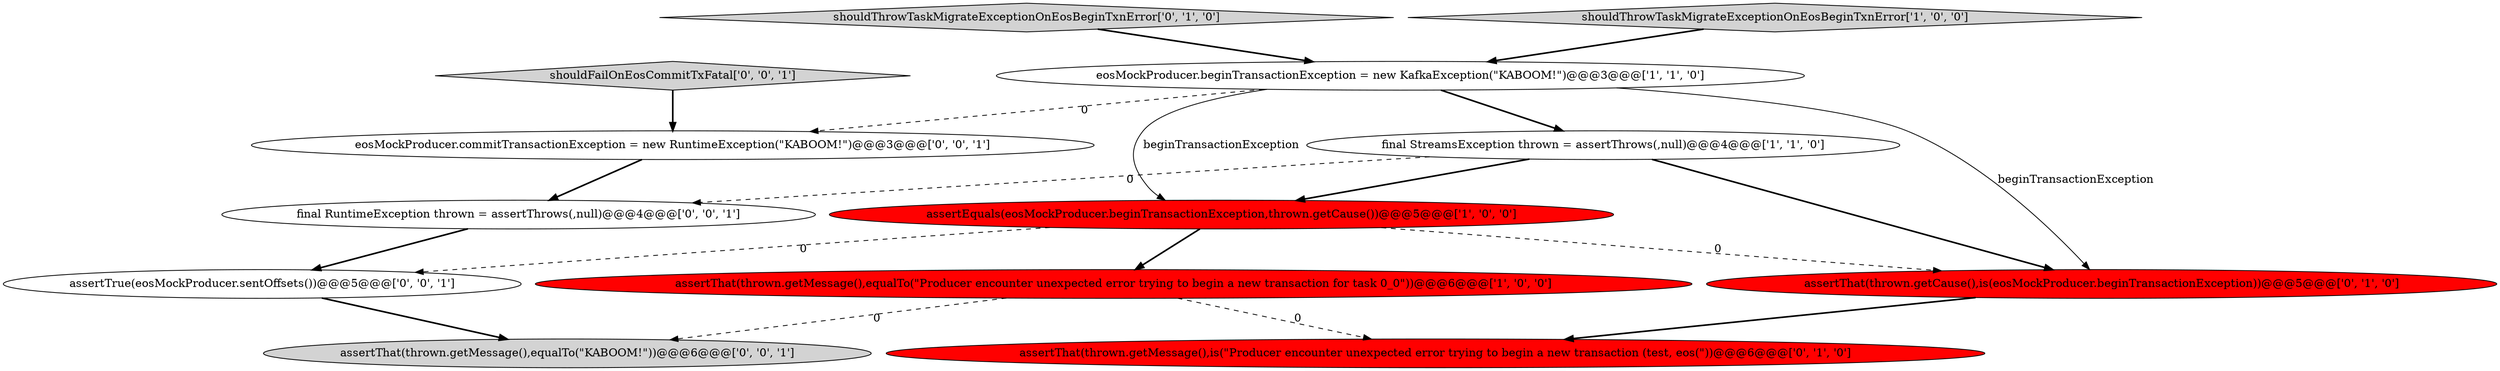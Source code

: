 digraph {
1 [style = filled, label = "eosMockProducer.beginTransactionException = new KafkaException(\"KABOOM!\")@@@3@@@['1', '1', '0']", fillcolor = white, shape = ellipse image = "AAA0AAABBB1BBB"];
9 [style = filled, label = "eosMockProducer.commitTransactionException = new RuntimeException(\"KABOOM!\")@@@3@@@['0', '0', '1']", fillcolor = white, shape = ellipse image = "AAA0AAABBB3BBB"];
5 [style = filled, label = "assertThat(thrown.getCause(),is(eosMockProducer.beginTransactionException))@@@5@@@['0', '1', '0']", fillcolor = red, shape = ellipse image = "AAA1AAABBB2BBB"];
4 [style = filled, label = "assertThat(thrown.getMessage(),equalTo(\"Producer encounter unexpected error trying to begin a new transaction for task 0_0\"))@@@6@@@['1', '0', '0']", fillcolor = red, shape = ellipse image = "AAA1AAABBB1BBB"];
6 [style = filled, label = "assertThat(thrown.getMessage(),is(\"Producer encounter unexpected error trying to begin a new transaction (test, eos(\"))@@@6@@@['0', '1', '0']", fillcolor = red, shape = ellipse image = "AAA1AAABBB2BBB"];
7 [style = filled, label = "shouldThrowTaskMigrateExceptionOnEosBeginTxnError['0', '1', '0']", fillcolor = lightgray, shape = diamond image = "AAA0AAABBB2BBB"];
10 [style = filled, label = "assertTrue(eosMockProducer.sentOffsets())@@@5@@@['0', '0', '1']", fillcolor = white, shape = ellipse image = "AAA0AAABBB3BBB"];
0 [style = filled, label = "shouldThrowTaskMigrateExceptionOnEosBeginTxnError['1', '0', '0']", fillcolor = lightgray, shape = diamond image = "AAA0AAABBB1BBB"];
12 [style = filled, label = "final RuntimeException thrown = assertThrows(,null)@@@4@@@['0', '0', '1']", fillcolor = white, shape = ellipse image = "AAA0AAABBB3BBB"];
8 [style = filled, label = "shouldFailOnEosCommitTxFatal['0', '0', '1']", fillcolor = lightgray, shape = diamond image = "AAA0AAABBB3BBB"];
3 [style = filled, label = "final StreamsException thrown = assertThrows(,null)@@@4@@@['1', '1', '0']", fillcolor = white, shape = ellipse image = "AAA0AAABBB1BBB"];
2 [style = filled, label = "assertEquals(eosMockProducer.beginTransactionException,thrown.getCause())@@@5@@@['1', '0', '0']", fillcolor = red, shape = ellipse image = "AAA1AAABBB1BBB"];
11 [style = filled, label = "assertThat(thrown.getMessage(),equalTo(\"KABOOM!\"))@@@6@@@['0', '0', '1']", fillcolor = lightgray, shape = ellipse image = "AAA0AAABBB3BBB"];
1->3 [style = bold, label=""];
2->5 [style = dashed, label="0"];
1->5 [style = solid, label="beginTransactionException"];
3->5 [style = bold, label=""];
12->10 [style = bold, label=""];
9->12 [style = bold, label=""];
7->1 [style = bold, label=""];
1->9 [style = dashed, label="0"];
3->12 [style = dashed, label="0"];
5->6 [style = bold, label=""];
3->2 [style = bold, label=""];
4->11 [style = dashed, label="0"];
4->6 [style = dashed, label="0"];
2->4 [style = bold, label=""];
1->2 [style = solid, label="beginTransactionException"];
0->1 [style = bold, label=""];
2->10 [style = dashed, label="0"];
8->9 [style = bold, label=""];
10->11 [style = bold, label=""];
}
